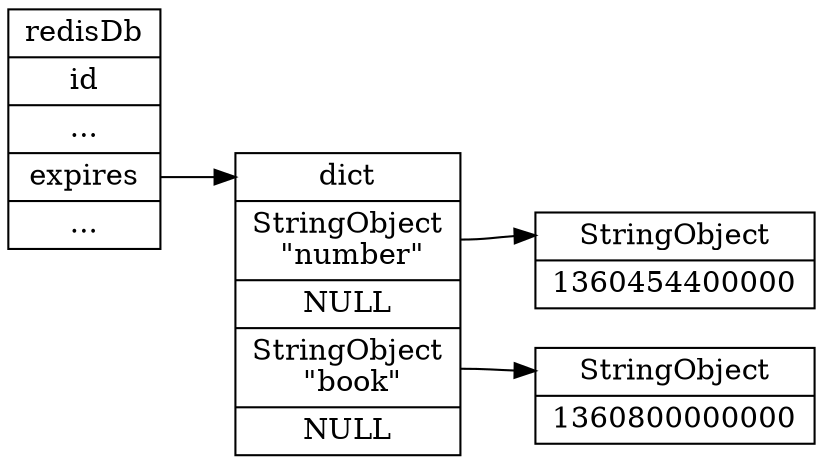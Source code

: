 digraph expires {

    rankdir = LR;

    node [shape = record];

    redisDb [label = "redisDb | id | ... |<expires> expires | ..."];

    // expires

    expires [label = "<head>dict |<number>StringObject\n \"number\" | NULL |<book>StringObject\n \"book\" | NULL "];

    expire_of_number [label = "<head>StringObject | 1360454400000 "];

    expire_of_book [label = "<head>StringObject | 1360800000000 "];

    // expires edge

    redisDb:expires -> expires:head;

    expires:number -> expire_of_number:head;
    expires:book -> expire_of_book:head;

}
